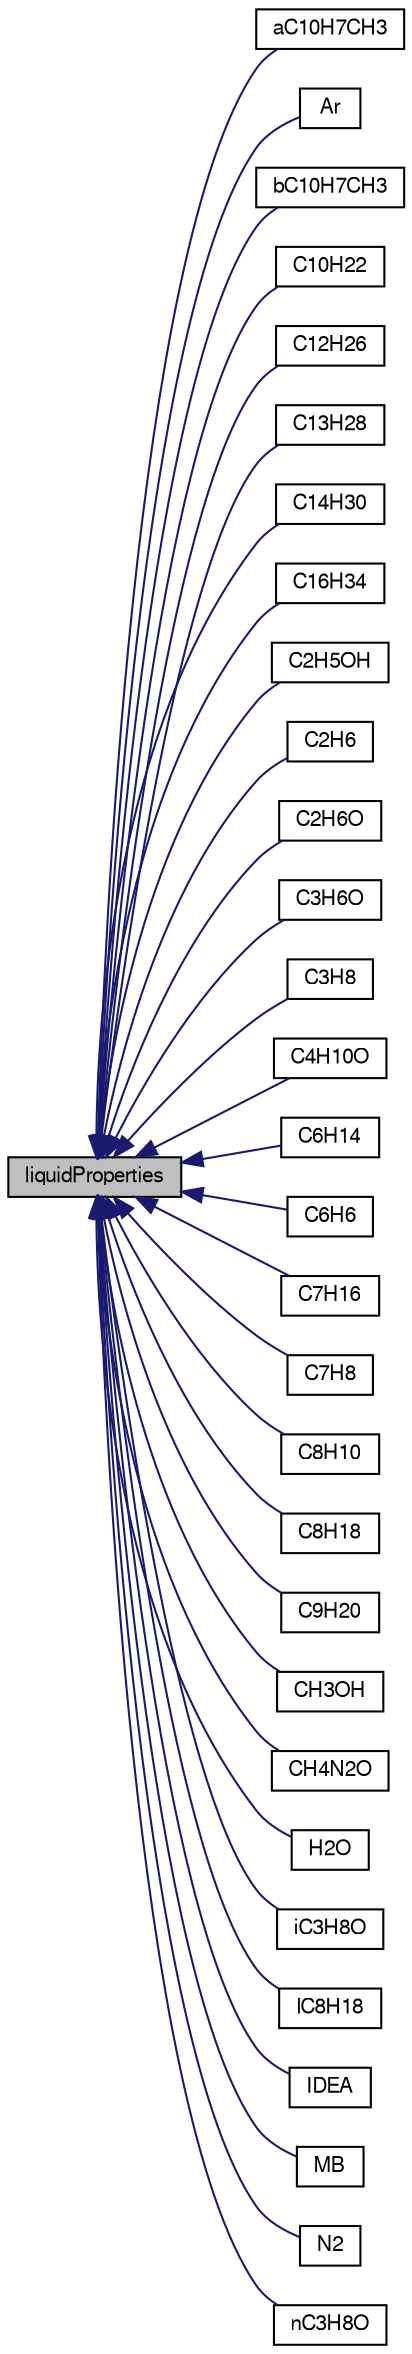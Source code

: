 digraph "liquidProperties"
{
  bgcolor="transparent";
  edge [fontname="FreeSans",fontsize="10",labelfontname="FreeSans",labelfontsize="10"];
  node [fontname="FreeSans",fontsize="10",shape=record];
  rankdir="LR";
  Node0 [label="liquidProperties",height=0.2,width=0.4,color="black", fillcolor="grey75", style="filled", fontcolor="black"];
  Node0 -> Node1 [dir="back",color="midnightblue",fontsize="10",style="solid",fontname="FreeSans"];
  Node1 [label="aC10H7CH3",height=0.2,width=0.4,color="black",URL="$a29846.html",tooltip="alphaMethylNaphthalene "];
  Node0 -> Node2 [dir="back",color="midnightblue",fontsize="10",style="solid",fontname="FreeSans"];
  Node2 [label="Ar",height=0.2,width=0.4,color="black",URL="$a29850.html",tooltip="Liquid Ar. "];
  Node0 -> Node3 [dir="back",color="midnightblue",fontsize="10",style="solid",fontname="FreeSans"];
  Node3 [label="bC10H7CH3",height=0.2,width=0.4,color="black",URL="$a29854.html",tooltip="betaMethylNaphthalene "];
  Node0 -> Node4 [dir="back",color="midnightblue",fontsize="10",style="solid",fontname="FreeSans"];
  Node4 [label="C10H22",height=0.2,width=0.4,color="black",URL="$a29858.html",tooltip="nDecane "];
  Node0 -> Node5 [dir="back",color="midnightblue",fontsize="10",style="solid",fontname="FreeSans"];
  Node5 [label="C12H26",height=0.2,width=0.4,color="black",URL="$a29862.html",tooltip="nDodecane "];
  Node0 -> Node6 [dir="back",color="midnightblue",fontsize="10",style="solid",fontname="FreeSans"];
  Node6 [label="C13H28",height=0.2,width=0.4,color="black",URL="$a29866.html",tooltip="nTriDecane "];
  Node0 -> Node7 [dir="back",color="midnightblue",fontsize="10",style="solid",fontname="FreeSans"];
  Node7 [label="C14H30",height=0.2,width=0.4,color="black",URL="$a29870.html",tooltip="nTetraDecane "];
  Node0 -> Node8 [dir="back",color="midnightblue",fontsize="10",style="solid",fontname="FreeSans"];
  Node8 [label="C16H34",height=0.2,width=0.4,color="black",URL="$a29874.html",tooltip="nHexaDecane "];
  Node0 -> Node9 [dir="back",color="midnightblue",fontsize="10",style="solid",fontname="FreeSans"];
  Node9 [label="C2H5OH",height=0.2,width=0.4,color="black",URL="$a29878.html",tooltip="ethanol "];
  Node0 -> Node10 [dir="back",color="midnightblue",fontsize="10",style="solid",fontname="FreeSans"];
  Node10 [label="C2H6",height=0.2,width=0.4,color="black",URL="$a29882.html",tooltip="ethane "];
  Node0 -> Node11 [dir="back",color="midnightblue",fontsize="10",style="solid",fontname="FreeSans"];
  Node11 [label="C2H6O",height=0.2,width=0.4,color="black",URL="$a29886.html",tooltip="diMethylEther "];
  Node0 -> Node12 [dir="back",color="midnightblue",fontsize="10",style="solid",fontname="FreeSans"];
  Node12 [label="C3H6O",height=0.2,width=0.4,color="black",URL="$a29890.html",tooltip="acetone "];
  Node0 -> Node13 [dir="back",color="midnightblue",fontsize="10",style="solid",fontname="FreeSans"];
  Node13 [label="C3H8",height=0.2,width=0.4,color="black",URL="$a29894.html",tooltip="propane "];
  Node0 -> Node14 [dir="back",color="midnightblue",fontsize="10",style="solid",fontname="FreeSans"];
  Node14 [label="C4H10O",height=0.2,width=0.4,color="black",URL="$a29898.html",tooltip="diEthylEther "];
  Node0 -> Node15 [dir="back",color="midnightblue",fontsize="10",style="solid",fontname="FreeSans"];
  Node15 [label="C6H14",height=0.2,width=0.4,color="black",URL="$a29902.html",tooltip="nHexane "];
  Node0 -> Node16 [dir="back",color="midnightblue",fontsize="10",style="solid",fontname="FreeSans"];
  Node16 [label="C6H6",height=0.2,width=0.4,color="black",URL="$a29906.html",tooltip="benzene "];
  Node0 -> Node17 [dir="back",color="midnightblue",fontsize="10",style="solid",fontname="FreeSans"];
  Node17 [label="C7H16",height=0.2,width=0.4,color="black",URL="$a29910.html",tooltip="nHeptane "];
  Node0 -> Node18 [dir="back",color="midnightblue",fontsize="10",style="solid",fontname="FreeSans"];
  Node18 [label="C7H8",height=0.2,width=0.4,color="black",URL="$a29914.html",tooltip="toluene "];
  Node0 -> Node19 [dir="back",color="midnightblue",fontsize="10",style="solid",fontname="FreeSans"];
  Node19 [label="C8H10",height=0.2,width=0.4,color="black",URL="$a29918.html",tooltip="ethylBenzene "];
  Node0 -> Node20 [dir="back",color="midnightblue",fontsize="10",style="solid",fontname="FreeSans"];
  Node20 [label="C8H18",height=0.2,width=0.4,color="black",URL="$a29922.html",tooltip="nOctane "];
  Node0 -> Node21 [dir="back",color="midnightblue",fontsize="10",style="solid",fontname="FreeSans"];
  Node21 [label="C9H20",height=0.2,width=0.4,color="black",URL="$a29926.html",tooltip="nNonane "];
  Node0 -> Node22 [dir="back",color="midnightblue",fontsize="10",style="solid",fontname="FreeSans"];
  Node22 [label="CH3OH",height=0.2,width=0.4,color="black",URL="$a29930.html",tooltip="methanol "];
  Node0 -> Node23 [dir="back",color="midnightblue",fontsize="10",style="solid",fontname="FreeSans"];
  Node23 [label="CH4N2O",height=0.2,width=0.4,color="black",URL="$a29934.html",tooltip="urea, note that some of the properties are unavailable in the literature and have been copied from wa..."];
  Node0 -> Node24 [dir="back",color="midnightblue",fontsize="10",style="solid",fontname="FreeSans"];
  Node24 [label="H2O",height=0.2,width=0.4,color="black",URL="$a29938.html",tooltip="water "];
  Node0 -> Node25 [dir="back",color="midnightblue",fontsize="10",style="solid",fontname="FreeSans"];
  Node25 [label="iC3H8O",height=0.2,width=0.4,color="black",URL="$a29942.html",tooltip="iso-propanol "];
  Node0 -> Node26 [dir="back",color="midnightblue",fontsize="10",style="solid",fontname="FreeSans"];
  Node26 [label="IC8H18",height=0.2,width=0.4,color="black",URL="$a29946.html",tooltip="iso-Octane "];
  Node0 -> Node27 [dir="back",color="midnightblue",fontsize="10",style="solid",fontname="FreeSans"];
  Node27 [label="IDEA",height=0.2,width=0.4,color="black",URL="$a29950.html",tooltip="The IDEA fuel is constructed by adding 30% alphaMethylNaphthalene with 70% n-decane. "];
  Node0 -> Node28 [dir="back",color="midnightblue",fontsize="10",style="solid",fontname="FreeSans"];
  Node28 [label="MB",height=0.2,width=0.4,color="black",URL="$a29958.html",tooltip="Liquid nC3H7COOCH3 or (MB) methyl butyrate (used for biodiesel surrogate) "];
  Node0 -> Node29 [dir="back",color="midnightblue",fontsize="10",style="solid",fontname="FreeSans"];
  Node29 [label="N2",height=0.2,width=0.4,color="black",URL="$a29962.html",tooltip="Liquid N2. "];
  Node0 -> Node30 [dir="back",color="midnightblue",fontsize="10",style="solid",fontname="FreeSans"];
  Node30 [label="nC3H8O",height=0.2,width=0.4,color="black",URL="$a29966.html",tooltip="propanol "];
}
